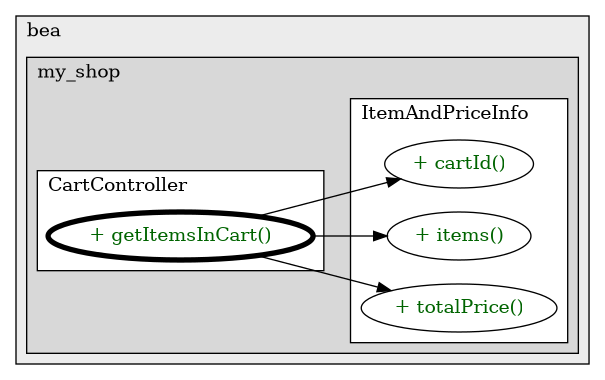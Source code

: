 @startuml

/' diagram meta data start
config=CallConfiguration;
{
  "rootMethod": "org.bea.my_shop.infrastructure.input.controller.CartController#getItemsInCart()",
  "projectClassification": {
    "searchMode": "OpenProject", // OpenProject, AllProjects
    "includedProjects": "",
    "pathEndKeywords": "*.impl",
    "isClientPath": "",
    "isClientName": "",
    "isTestPath": "",
    "isTestName": "",
    "isMappingPath": "",
    "isMappingName": "",
    "isDataAccessPath": "",
    "isDataAccessName": "",
    "isDataStructurePath": "",
    "isDataStructureName": "",
    "isInterfaceStructuresPath": "",
    "isInterfaceStructuresName": "",
    "isEntryPointPath": "",
    "isEntryPointName": "",
    "treatFinalFieldsAsMandatory": false
  },
  "graphRestriction": {
    "classPackageExcludeFilter": "",
    "classPackageIncludeFilter": "",
    "classNameExcludeFilter": "",
    "classNameIncludeFilter": "",
    "methodNameExcludeFilter": "",
    "methodNameIncludeFilter": "",
    "removeByInheritance": "", // inheritance/annotation based filtering is done in a second step
    "removeByAnnotation": "",
    "removeByClassPackage": "", // cleanup the graph after inheritance/annotation based filtering is done
    "removeByClassName": "",
    "cutMappings": false,
    "cutEnum": true,
    "cutTests": true,
    "cutClient": true,
    "cutDataAccess": true,
    "cutInterfaceStructures": true,
    "cutDataStructures": true,
    "cutGetterAndSetter": true,
    "cutConstructors": true
  },
  "graphTraversal": {
    "forwardDepth": 3,
    "backwardDepth": 3,
    "classPackageExcludeFilter": "",
    "classPackageIncludeFilter": "",
    "classNameExcludeFilter": "",
    "classNameIncludeFilter": "",
    "methodNameExcludeFilter": "",
    "methodNameIncludeFilter": "",
    "hideMappings": false,
    "hideDataStructures": false,
    "hidePrivateMethods": true,
    "hideInterfaceCalls": true, // indirection: implementation -> interface (is hidden) -> implementation
    "onlyShowApplicationEntryPoints": false, // root node is included
    "useMethodCallsForStructureDiagram": "ForwardOnly" // ForwardOnly, BothDirections, No
  },
  "details": {
    "aggregation": "GroupByClass", // ByClass, GroupByClass, None
    "showMethodParametersTypes": false,
    "showMethodParametersNames": false,
    "showMethodReturnType": false,
    "showPackageLevels": 2,
    "showCallOrder": false,
    "edgeMode": "MethodsOnly", // TypesOnly, MethodsOnly, TypesAndMethods, MethodsAndDirectTypeUsage
    "showDetailedClassStructure": false
  },
  "rootClass": "org.bea.my_shop.infrastructure.input.controller.CartController",
  "extensionCallbackMethod": "" // qualified.class.name#methodName - signature: public static String method(String)
}
diagram meta data end '/



digraph g {
    rankdir="LR"
    splines=polyline
    

'nodes 
subgraph cluster_97406 { 
   	label=bea
	labeljust=l
	fillcolor="#ececec"
	style=filled
   
   subgraph cluster_1831051207 { 
   	label=my_shop
	labeljust=l
	fillcolor="#d8d8d8"
	style=filled
   
   subgraph cluster_56254018 { 
   	label=CartController
	labeljust=l
	fillcolor=white
	style=filled
   
   CartController19353452XXXgetItemsInCart0[
	label="+ getItemsInCart()"
	style=filled
	fillcolor=white
	tooltip="CartController

&#10;  список товаров в корзине&#10;  Возвращает:&#10;  используется модель для заполнения шаблона:&#10;  \"items\" - List\<Item\> - список товаров в корзине (id, title, decription, imgPath, count, price)&#10;  \"total\" - суммарная стоимость заказа&#10;  \"empty\" - true, если в корзину не добавлен ни один товар&#10; "
	penwidth=4
	fontcolor=darkgreen
];
} 

subgraph cluster_743854143 { 
   	label=ItemAndPriceInfo
	labeljust=l
	fillcolor=white
	style=filled
   
   ItemAndPriceInfo2075951998XXXcartId0[
	label="+ cartId()"
	style=filled
	fillcolor=white
	tooltip="ItemAndPriceInfo

null"
	fontcolor=darkgreen
];

ItemAndPriceInfo2075951998XXXitems0[
	label="+ items()"
	style=filled
	fillcolor=white
	tooltip="ItemAndPriceInfo

null"
	fontcolor=darkgreen
];

ItemAndPriceInfo2075951998XXXtotalPrice0[
	label="+ totalPrice()"
	style=filled
	fillcolor=white
	tooltip="ItemAndPriceInfo

null"
	fontcolor=darkgreen
];
} 
} 
} 

'edges    
CartController19353452XXXgetItemsInCart0 -> ItemAndPriceInfo2075951998XXXcartId0;
CartController19353452XXXgetItemsInCart0 -> ItemAndPriceInfo2075951998XXXitems0;
CartController19353452XXXgetItemsInCart0 -> ItemAndPriceInfo2075951998XXXtotalPrice0;
    
}
@enduml
